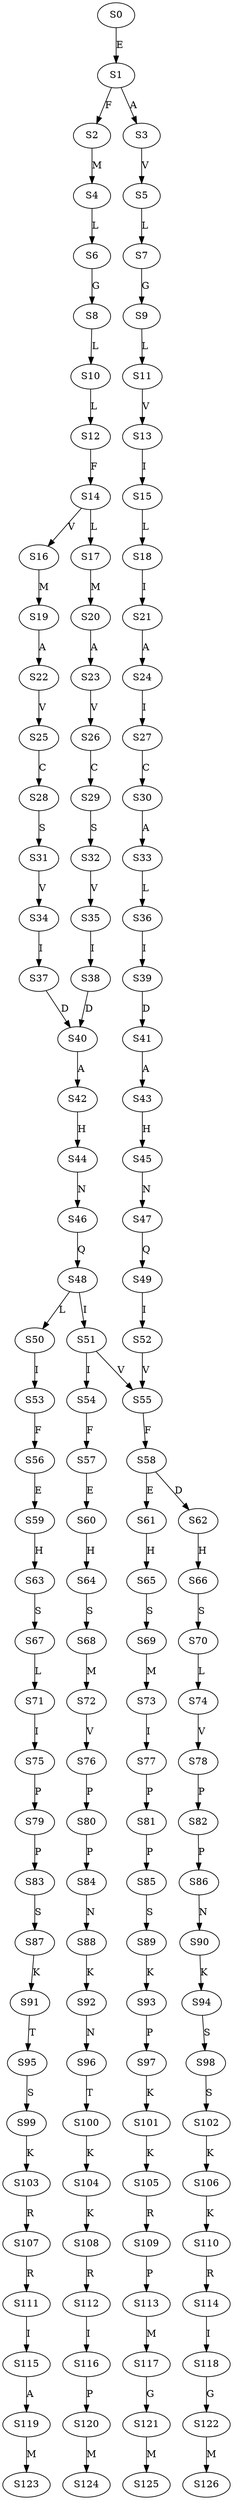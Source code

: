 strict digraph  {
	S0 -> S1 [ label = E ];
	S1 -> S2 [ label = F ];
	S1 -> S3 [ label = A ];
	S2 -> S4 [ label = M ];
	S3 -> S5 [ label = V ];
	S4 -> S6 [ label = L ];
	S5 -> S7 [ label = L ];
	S6 -> S8 [ label = G ];
	S7 -> S9 [ label = G ];
	S8 -> S10 [ label = L ];
	S9 -> S11 [ label = L ];
	S10 -> S12 [ label = L ];
	S11 -> S13 [ label = V ];
	S12 -> S14 [ label = F ];
	S13 -> S15 [ label = I ];
	S14 -> S16 [ label = V ];
	S14 -> S17 [ label = L ];
	S15 -> S18 [ label = L ];
	S16 -> S19 [ label = M ];
	S17 -> S20 [ label = M ];
	S18 -> S21 [ label = I ];
	S19 -> S22 [ label = A ];
	S20 -> S23 [ label = A ];
	S21 -> S24 [ label = A ];
	S22 -> S25 [ label = V ];
	S23 -> S26 [ label = V ];
	S24 -> S27 [ label = I ];
	S25 -> S28 [ label = C ];
	S26 -> S29 [ label = C ];
	S27 -> S30 [ label = C ];
	S28 -> S31 [ label = S ];
	S29 -> S32 [ label = S ];
	S30 -> S33 [ label = A ];
	S31 -> S34 [ label = V ];
	S32 -> S35 [ label = V ];
	S33 -> S36 [ label = L ];
	S34 -> S37 [ label = I ];
	S35 -> S38 [ label = I ];
	S36 -> S39 [ label = I ];
	S37 -> S40 [ label = D ];
	S38 -> S40 [ label = D ];
	S39 -> S41 [ label = D ];
	S40 -> S42 [ label = A ];
	S41 -> S43 [ label = A ];
	S42 -> S44 [ label = H ];
	S43 -> S45 [ label = H ];
	S44 -> S46 [ label = N ];
	S45 -> S47 [ label = N ];
	S46 -> S48 [ label = Q ];
	S47 -> S49 [ label = Q ];
	S48 -> S50 [ label = L ];
	S48 -> S51 [ label = I ];
	S49 -> S52 [ label = I ];
	S50 -> S53 [ label = I ];
	S51 -> S54 [ label = I ];
	S51 -> S55 [ label = V ];
	S52 -> S55 [ label = V ];
	S53 -> S56 [ label = F ];
	S54 -> S57 [ label = F ];
	S55 -> S58 [ label = F ];
	S56 -> S59 [ label = E ];
	S57 -> S60 [ label = E ];
	S58 -> S61 [ label = E ];
	S58 -> S62 [ label = D ];
	S59 -> S63 [ label = H ];
	S60 -> S64 [ label = H ];
	S61 -> S65 [ label = H ];
	S62 -> S66 [ label = H ];
	S63 -> S67 [ label = S ];
	S64 -> S68 [ label = S ];
	S65 -> S69 [ label = S ];
	S66 -> S70 [ label = S ];
	S67 -> S71 [ label = L ];
	S68 -> S72 [ label = M ];
	S69 -> S73 [ label = M ];
	S70 -> S74 [ label = L ];
	S71 -> S75 [ label = I ];
	S72 -> S76 [ label = V ];
	S73 -> S77 [ label = I ];
	S74 -> S78 [ label = V ];
	S75 -> S79 [ label = P ];
	S76 -> S80 [ label = P ];
	S77 -> S81 [ label = P ];
	S78 -> S82 [ label = P ];
	S79 -> S83 [ label = P ];
	S80 -> S84 [ label = P ];
	S81 -> S85 [ label = P ];
	S82 -> S86 [ label = P ];
	S83 -> S87 [ label = S ];
	S84 -> S88 [ label = N ];
	S85 -> S89 [ label = S ];
	S86 -> S90 [ label = N ];
	S87 -> S91 [ label = K ];
	S88 -> S92 [ label = K ];
	S89 -> S93 [ label = K ];
	S90 -> S94 [ label = K ];
	S91 -> S95 [ label = T ];
	S92 -> S96 [ label = N ];
	S93 -> S97 [ label = P ];
	S94 -> S98 [ label = S ];
	S95 -> S99 [ label = S ];
	S96 -> S100 [ label = T ];
	S97 -> S101 [ label = K ];
	S98 -> S102 [ label = S ];
	S99 -> S103 [ label = K ];
	S100 -> S104 [ label = K ];
	S101 -> S105 [ label = K ];
	S102 -> S106 [ label = K ];
	S103 -> S107 [ label = R ];
	S104 -> S108 [ label = K ];
	S105 -> S109 [ label = R ];
	S106 -> S110 [ label = K ];
	S107 -> S111 [ label = R ];
	S108 -> S112 [ label = R ];
	S109 -> S113 [ label = P ];
	S110 -> S114 [ label = R ];
	S111 -> S115 [ label = I ];
	S112 -> S116 [ label = I ];
	S113 -> S117 [ label = M ];
	S114 -> S118 [ label = I ];
	S115 -> S119 [ label = A ];
	S116 -> S120 [ label = P ];
	S117 -> S121 [ label = G ];
	S118 -> S122 [ label = G ];
	S119 -> S123 [ label = M ];
	S120 -> S124 [ label = M ];
	S121 -> S125 [ label = M ];
	S122 -> S126 [ label = M ];
}
